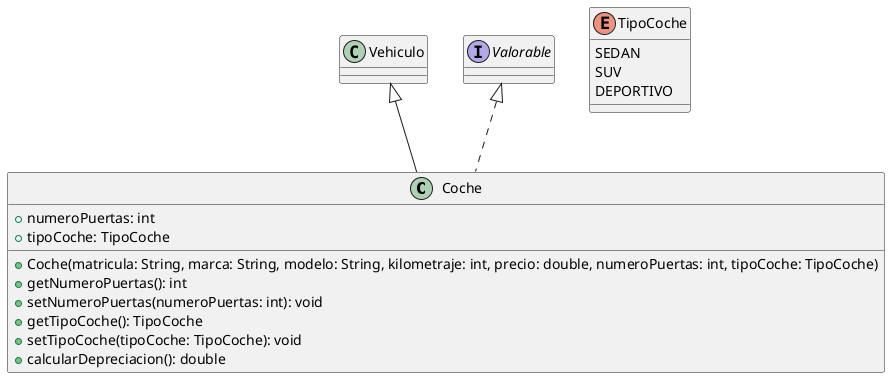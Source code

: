 @startuml
class Coche extends Vehiculo implements Valorable {
  + numeroPuertas: int
  + tipoCoche: TipoCoche
  + Coche(matricula: String, marca: String, modelo: String, kilometraje: int, precio: double, numeroPuertas: int, tipoCoche: TipoCoche)
  + getNumeroPuertas(): int
  + setNumeroPuertas(numeroPuertas: int): void
  + getTipoCoche(): TipoCoche
  + setTipoCoche(tipoCoche: TipoCoche): void
  + calcularDepreciacion(): double
}

enum TipoCoche {
  SEDAN
  SUV
  DEPORTIVO
}
@enduml
